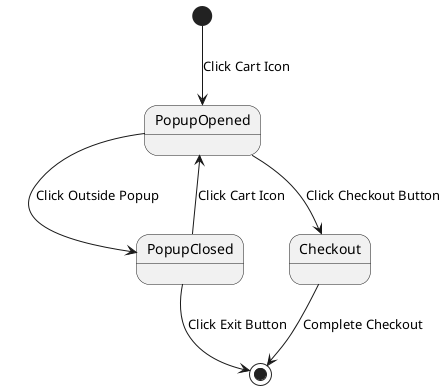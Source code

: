 @startuml US-05 Display Cart Popup
[*] --> PopupOpened : Click Cart Icon
PopupOpened --> PopupClosed : Click Outside Popup
PopupOpened --> Checkout : Click Checkout Button
PopupClosed --> PopupOpened : Click Cart Icon
PopupClosed --> [*] : Click Exit Button
Checkout --> [*] : Complete Checkout
@enduml
